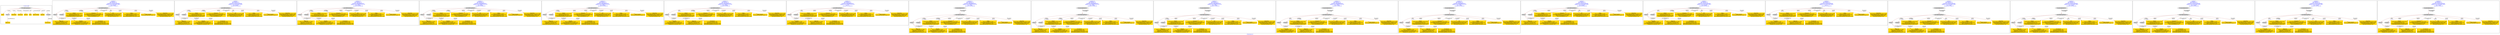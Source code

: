 digraph n0 {
fontcolor="blue"
remincross="true"
label="s29-gilcrease.csv"
subgraph cluster_0 {
label="1-correct model"
n2[style="filled",color="white",fillcolor="lightgray",label="CulturalHeritageObject1"];
n3[shape="plaintext",style="filled",fillcolor="gold",label="Dated"];
n4[style="filled",color="white",fillcolor="lightgray",label="Person1"];
n5[shape="plaintext",style="filled",fillcolor="gold",label="Description"];
n6[shape="plaintext",style="filled",fillcolor="gold",label="Dimensions"];
n7[shape="plaintext",style="filled",fillcolor="gold",label="Medium"];
n8[shape="plaintext",style="filled",fillcolor="gold",label="Title"];
n9[shape="plaintext",style="filled",fillcolor="gold",label="Object Number"];
n10[shape="plaintext",style="filled",fillcolor="gold",label="ObjectID"];
n11[style="filled",color="white",fillcolor="lightgray",label="Concept1"];
n12[shape="plaintext",style="filled",fillcolor="gold",label="Alpha Sort"];
n13[shape="plaintext",style="filled",fillcolor="gold",label="Classification"];
}
subgraph cluster_1 {
label="candidate 0\nlink coherence:1.0\nnode coherence:1.0\nconfidence:0.4737913519993898\nmapping score:0.6023748951109077\ncost:10.99993\n-precision:0.73-recall:0.73"
n15[style="filled",color="white",fillcolor="lightgray",label="CulturalHeritageObject1"];
n16[style="filled",color="white",fillcolor="lightgray",label="Person1"];
n17[style="filled",color="white",fillcolor="lightgray",label="Concept1"];
n18[shape="plaintext",style="filled",fillcolor="gold",label="Alpha Sort\n[Person,nameOfThePerson,0.495]\n[Document,classLink,0.244]\n[WebResource,classLink,0.132]\n[CulturalHeritageObject,provenance,0.129]"];
n19[shape="plaintext",style="filled",fillcolor="gold",label="Medium\n[CulturalHeritageObject,medium,0.83]\n[Concept,prefLabel,0.127]\n[CulturalHeritageObject,description,0.039]\n[CulturalHeritageObject,extent,0.003]"];
n20[shape="plaintext",style="filled",fillcolor="gold",label="Dimensions\n[CulturalHeritageObject,extent,0.905]\n[CulturalHeritageObject,accessionNumber,0.038]\n[Person,nameOfThePerson,0.036]\n[Person,dateOfDeath,0.021]"];
n21[shape="plaintext",style="filled",fillcolor="gold",label="Title\n[CulturalHeritageObject,description,0.406]\n[CulturalHeritageObject,title,0.266]\n[CulturalHeritageObject,provenance,0.171]\n[Document,classLink,0.157]"];
n22[shape="plaintext",style="filled",fillcolor="gold",label="Dated\n[Person,dateOfBirth,0.343]\n[CulturalHeritageObject,created,0.319]\n[Person,dateOfDeath,0.243]\n[CulturalHeritageObject,description,0.095]"];
n23[shape="plaintext",style="filled",fillcolor="gold",label="Object Number\n[CulturalHeritageObject,extent,1.0]"];
n24[shape="plaintext",style="filled",fillcolor="gold",label="Description\n[CulturalHeritageObject,description,0.468]\n[CulturalHeritageObject,medium,0.224]\n[CulturalHeritageObject,title,0.169]\n[Document,classLink,0.138]"];
n25[shape="plaintext",style="filled",fillcolor="gold",label="Classification\n[Concept,prefLabel,0.466]\n[Document,classLink,0.242]\n[CulturalHeritageObject,description,0.152]\n[CulturalHeritageObject,provenance,0.139]"];
n26[shape="plaintext",style="filled",fillcolor="gold",label="ObjectID\n[Person,dateOfDeath,0.382]\n[CulturalHeritageObject,created,0.291]\n[CulturalHeritageObject,accessionNumber,0.173]\n[WebResource,classLink,0.154]"];
}
subgraph cluster_2 {
label="candidate 1\nlink coherence:1.0\nnode coherence:1.0\nconfidence:0.4737913519993898\nmapping score:0.6023748951109077\ncost:10.99994\n-precision:0.64-recall:0.64"
n28[style="filled",color="white",fillcolor="lightgray",label="CulturalHeritageObject1"];
n29[style="filled",color="white",fillcolor="lightgray",label="Person1"];
n30[style="filled",color="white",fillcolor="lightgray",label="Concept1"];
n31[shape="plaintext",style="filled",fillcolor="gold",label="Alpha Sort\n[Person,nameOfThePerson,0.495]\n[Document,classLink,0.244]\n[WebResource,classLink,0.132]\n[CulturalHeritageObject,provenance,0.129]"];
n32[shape="plaintext",style="filled",fillcolor="gold",label="Medium\n[CulturalHeritageObject,medium,0.83]\n[Concept,prefLabel,0.127]\n[CulturalHeritageObject,description,0.039]\n[CulturalHeritageObject,extent,0.003]"];
n33[shape="plaintext",style="filled",fillcolor="gold",label="Dimensions\n[CulturalHeritageObject,extent,0.905]\n[CulturalHeritageObject,accessionNumber,0.038]\n[Person,nameOfThePerson,0.036]\n[Person,dateOfDeath,0.021]"];
n34[shape="plaintext",style="filled",fillcolor="gold",label="Title\n[CulturalHeritageObject,description,0.406]\n[CulturalHeritageObject,title,0.266]\n[CulturalHeritageObject,provenance,0.171]\n[Document,classLink,0.157]"];
n35[shape="plaintext",style="filled",fillcolor="gold",label="Dated\n[Person,dateOfBirth,0.343]\n[CulturalHeritageObject,created,0.319]\n[Person,dateOfDeath,0.243]\n[CulturalHeritageObject,description,0.095]"];
n36[shape="plaintext",style="filled",fillcolor="gold",label="Object Number\n[CulturalHeritageObject,extent,1.0]"];
n37[shape="plaintext",style="filled",fillcolor="gold",label="Description\n[CulturalHeritageObject,description,0.468]\n[CulturalHeritageObject,medium,0.224]\n[CulturalHeritageObject,title,0.169]\n[Document,classLink,0.138]"];
n38[shape="plaintext",style="filled",fillcolor="gold",label="Classification\n[Concept,prefLabel,0.466]\n[Document,classLink,0.242]\n[CulturalHeritageObject,description,0.152]\n[CulturalHeritageObject,provenance,0.139]"];
n39[shape="plaintext",style="filled",fillcolor="gold",label="ObjectID\n[Person,dateOfDeath,0.382]\n[CulturalHeritageObject,created,0.291]\n[CulturalHeritageObject,accessionNumber,0.173]\n[WebResource,classLink,0.154]"];
}
subgraph cluster_3 {
label="candidate 10\nlink coherence:1.0\nnode coherence:1.0\nconfidence:0.463239969260026\nmapping score:0.5988577675311197\ncost:10.99993\n-precision:0.64-recall:0.64"
n41[style="filled",color="white",fillcolor="lightgray",label="CulturalHeritageObject1"];
n42[style="filled",color="white",fillcolor="lightgray",label="Person1"];
n43[style="filled",color="white",fillcolor="lightgray",label="Concept1"];
n44[shape="plaintext",style="filled",fillcolor="gold",label="Alpha Sort\n[Person,nameOfThePerson,0.495]\n[Document,classLink,0.244]\n[WebResource,classLink,0.132]\n[CulturalHeritageObject,provenance,0.129]"];
n45[shape="plaintext",style="filled",fillcolor="gold",label="Medium\n[CulturalHeritageObject,medium,0.83]\n[Concept,prefLabel,0.127]\n[CulturalHeritageObject,description,0.039]\n[CulturalHeritageObject,extent,0.003]"];
n46[shape="plaintext",style="filled",fillcolor="gold",label="Dimensions\n[CulturalHeritageObject,extent,0.905]\n[CulturalHeritageObject,accessionNumber,0.038]\n[Person,nameOfThePerson,0.036]\n[Person,dateOfDeath,0.021]"];
n47[shape="plaintext",style="filled",fillcolor="gold",label="Title\n[CulturalHeritageObject,description,0.406]\n[CulturalHeritageObject,title,0.266]\n[CulturalHeritageObject,provenance,0.171]\n[Document,classLink,0.157]"];
n48[shape="plaintext",style="filled",fillcolor="gold",label="Dated\n[Person,dateOfBirth,0.343]\n[CulturalHeritageObject,created,0.319]\n[Person,dateOfDeath,0.243]\n[CulturalHeritageObject,description,0.095]"];
n49[shape="plaintext",style="filled",fillcolor="gold",label="Object Number\n[CulturalHeritageObject,extent,1.0]"];
n50[shape="plaintext",style="filled",fillcolor="gold",label="Description\n[CulturalHeritageObject,description,0.468]\n[CulturalHeritageObject,medium,0.224]\n[CulturalHeritageObject,title,0.169]\n[Document,classLink,0.138]"];
n51[shape="plaintext",style="filled",fillcolor="gold",label="Classification\n[Concept,prefLabel,0.466]\n[Document,classLink,0.242]\n[CulturalHeritageObject,description,0.152]\n[CulturalHeritageObject,provenance,0.139]"];
n52[shape="plaintext",style="filled",fillcolor="gold",label="ObjectID\n[Person,dateOfDeath,0.382]\n[CulturalHeritageObject,created,0.291]\n[CulturalHeritageObject,accessionNumber,0.173]\n[WebResource,classLink,0.154]"];
}
subgraph cluster_4 {
label="candidate 11\nlink coherence:1.0\nnode coherence:1.0\nconfidence:0.463239969260026\nmapping score:0.5988577675311197\ncost:10.99994\n-precision:0.55-recall:0.55"
n54[style="filled",color="white",fillcolor="lightgray",label="CulturalHeritageObject1"];
n55[style="filled",color="white",fillcolor="lightgray",label="Person1"];
n56[style="filled",color="white",fillcolor="lightgray",label="Concept1"];
n57[shape="plaintext",style="filled",fillcolor="gold",label="Alpha Sort\n[Person,nameOfThePerson,0.495]\n[Document,classLink,0.244]\n[WebResource,classLink,0.132]\n[CulturalHeritageObject,provenance,0.129]"];
n58[shape="plaintext",style="filled",fillcolor="gold",label="Medium\n[CulturalHeritageObject,medium,0.83]\n[Concept,prefLabel,0.127]\n[CulturalHeritageObject,description,0.039]\n[CulturalHeritageObject,extent,0.003]"];
n59[shape="plaintext",style="filled",fillcolor="gold",label="Dimensions\n[CulturalHeritageObject,extent,0.905]\n[CulturalHeritageObject,accessionNumber,0.038]\n[Person,nameOfThePerson,0.036]\n[Person,dateOfDeath,0.021]"];
n60[shape="plaintext",style="filled",fillcolor="gold",label="Title\n[CulturalHeritageObject,description,0.406]\n[CulturalHeritageObject,title,0.266]\n[CulturalHeritageObject,provenance,0.171]\n[Document,classLink,0.157]"];
n61[shape="plaintext",style="filled",fillcolor="gold",label="Dated\n[Person,dateOfBirth,0.343]\n[CulturalHeritageObject,created,0.319]\n[Person,dateOfDeath,0.243]\n[CulturalHeritageObject,description,0.095]"];
n62[shape="plaintext",style="filled",fillcolor="gold",label="Object Number\n[CulturalHeritageObject,extent,1.0]"];
n63[shape="plaintext",style="filled",fillcolor="gold",label="Description\n[CulturalHeritageObject,description,0.468]\n[CulturalHeritageObject,medium,0.224]\n[CulturalHeritageObject,title,0.169]\n[Document,classLink,0.138]"];
n64[shape="plaintext",style="filled",fillcolor="gold",label="Classification\n[Concept,prefLabel,0.466]\n[Document,classLink,0.242]\n[CulturalHeritageObject,description,0.152]\n[CulturalHeritageObject,provenance,0.139]"];
n65[shape="plaintext",style="filled",fillcolor="gold",label="ObjectID\n[Person,dateOfDeath,0.382]\n[CulturalHeritageObject,created,0.291]\n[CulturalHeritageObject,accessionNumber,0.173]\n[WebResource,classLink,0.154]"];
}
subgraph cluster_5 {
label="candidate 12\nlink coherence:1.0\nnode coherence:1.0\nconfidence:0.463239969260026\nmapping score:0.5988577675311197\ncost:10.99995\n-precision:0.55-recall:0.55"
n67[style="filled",color="white",fillcolor="lightgray",label="CulturalHeritageObject1"];
n68[style="filled",color="white",fillcolor="lightgray",label="Person1"];
n69[style="filled",color="white",fillcolor="lightgray",label="Concept2"];
n70[shape="plaintext",style="filled",fillcolor="gold",label="Alpha Sort\n[Person,nameOfThePerson,0.495]\n[Document,classLink,0.244]\n[WebResource,classLink,0.132]\n[CulturalHeritageObject,provenance,0.129]"];
n71[shape="plaintext",style="filled",fillcolor="gold",label="Classification\n[Concept,prefLabel,0.466]\n[Document,classLink,0.242]\n[CulturalHeritageObject,description,0.152]\n[CulturalHeritageObject,provenance,0.139]"];
n72[shape="plaintext",style="filled",fillcolor="gold",label="Medium\n[CulturalHeritageObject,medium,0.83]\n[Concept,prefLabel,0.127]\n[CulturalHeritageObject,description,0.039]\n[CulturalHeritageObject,extent,0.003]"];
n73[shape="plaintext",style="filled",fillcolor="gold",label="Dimensions\n[CulturalHeritageObject,extent,0.905]\n[CulturalHeritageObject,accessionNumber,0.038]\n[Person,nameOfThePerson,0.036]\n[Person,dateOfDeath,0.021]"];
n74[shape="plaintext",style="filled",fillcolor="gold",label="Title\n[CulturalHeritageObject,description,0.406]\n[CulturalHeritageObject,title,0.266]\n[CulturalHeritageObject,provenance,0.171]\n[Document,classLink,0.157]"];
n75[shape="plaintext",style="filled",fillcolor="gold",label="Dated\n[Person,dateOfBirth,0.343]\n[CulturalHeritageObject,created,0.319]\n[Person,dateOfDeath,0.243]\n[CulturalHeritageObject,description,0.095]"];
n76[shape="plaintext",style="filled",fillcolor="gold",label="Object Number\n[CulturalHeritageObject,extent,1.0]"];
n77[shape="plaintext",style="filled",fillcolor="gold",label="Description\n[CulturalHeritageObject,description,0.468]\n[CulturalHeritageObject,medium,0.224]\n[CulturalHeritageObject,title,0.169]\n[Document,classLink,0.138]"];
n78[shape="plaintext",style="filled",fillcolor="gold",label="ObjectID\n[Person,dateOfDeath,0.382]\n[CulturalHeritageObject,created,0.291]\n[CulturalHeritageObject,accessionNumber,0.173]\n[WebResource,classLink,0.154]"];
}
subgraph cluster_6 {
label="candidate 13\nlink coherence:1.0\nnode coherence:1.0\nconfidence:0.463239969260026\nmapping score:0.5988577675311197\ncost:10.99998\n-precision:0.55-recall:0.55"
n80[style="filled",color="white",fillcolor="lightgray",label="CulturalHeritageObject1"];
n81[style="filled",color="white",fillcolor="lightgray",label="Person2"];
n82[style="filled",color="white",fillcolor="lightgray",label="Concept1"];
n83[shape="plaintext",style="filled",fillcolor="gold",label="Medium\n[CulturalHeritageObject,medium,0.83]\n[Concept,prefLabel,0.127]\n[CulturalHeritageObject,description,0.039]\n[CulturalHeritageObject,extent,0.003]"];
n84[shape="plaintext",style="filled",fillcolor="gold",label="Dimensions\n[CulturalHeritageObject,extent,0.905]\n[CulturalHeritageObject,accessionNumber,0.038]\n[Person,nameOfThePerson,0.036]\n[Person,dateOfDeath,0.021]"];
n85[shape="plaintext",style="filled",fillcolor="gold",label="ObjectID\n[Person,dateOfDeath,0.382]\n[CulturalHeritageObject,created,0.291]\n[CulturalHeritageObject,accessionNumber,0.173]\n[WebResource,classLink,0.154]"];
n86[shape="plaintext",style="filled",fillcolor="gold",label="Title\n[CulturalHeritageObject,description,0.406]\n[CulturalHeritageObject,title,0.266]\n[CulturalHeritageObject,provenance,0.171]\n[Document,classLink,0.157]"];
n87[shape="plaintext",style="filled",fillcolor="gold",label="Alpha Sort\n[Person,nameOfThePerson,0.495]\n[Document,classLink,0.244]\n[WebResource,classLink,0.132]\n[CulturalHeritageObject,provenance,0.129]"];
n88[shape="plaintext",style="filled",fillcolor="gold",label="Dated\n[Person,dateOfBirth,0.343]\n[CulturalHeritageObject,created,0.319]\n[Person,dateOfDeath,0.243]\n[CulturalHeritageObject,description,0.095]"];
n89[shape="plaintext",style="filled",fillcolor="gold",label="Object Number\n[CulturalHeritageObject,extent,1.0]"];
n90[shape="plaintext",style="filled",fillcolor="gold",label="Description\n[CulturalHeritageObject,description,0.468]\n[CulturalHeritageObject,medium,0.224]\n[CulturalHeritageObject,title,0.169]\n[Document,classLink,0.138]"];
n91[shape="plaintext",style="filled",fillcolor="gold",label="Classification\n[Concept,prefLabel,0.466]\n[Document,classLink,0.242]\n[CulturalHeritageObject,description,0.152]\n[CulturalHeritageObject,provenance,0.139]"];
}
subgraph cluster_7 {
label="candidate 14\nlink coherence:1.0\nnode coherence:1.0\nconfidence:0.463239969260026\nmapping score:0.5988577675311197\ncost:11.0\n-precision:0.45-recall:0.45"
n93[style="filled",color="white",fillcolor="lightgray",label="CulturalHeritageObject1"];
n94[style="filled",color="white",fillcolor="lightgray",label="Person2"];
n95[style="filled",color="white",fillcolor="lightgray",label="Concept2"];
n96[shape="plaintext",style="filled",fillcolor="gold",label="Classification\n[Concept,prefLabel,0.466]\n[Document,classLink,0.242]\n[CulturalHeritageObject,description,0.152]\n[CulturalHeritageObject,provenance,0.139]"];
n97[shape="plaintext",style="filled",fillcolor="gold",label="Medium\n[CulturalHeritageObject,medium,0.83]\n[Concept,prefLabel,0.127]\n[CulturalHeritageObject,description,0.039]\n[CulturalHeritageObject,extent,0.003]"];
n98[shape="plaintext",style="filled",fillcolor="gold",label="Dimensions\n[CulturalHeritageObject,extent,0.905]\n[CulturalHeritageObject,accessionNumber,0.038]\n[Person,nameOfThePerson,0.036]\n[Person,dateOfDeath,0.021]"];
n99[shape="plaintext",style="filled",fillcolor="gold",label="ObjectID\n[Person,dateOfDeath,0.382]\n[CulturalHeritageObject,created,0.291]\n[CulturalHeritageObject,accessionNumber,0.173]\n[WebResource,classLink,0.154]"];
n100[shape="plaintext",style="filled",fillcolor="gold",label="Title\n[CulturalHeritageObject,description,0.406]\n[CulturalHeritageObject,title,0.266]\n[CulturalHeritageObject,provenance,0.171]\n[Document,classLink,0.157]"];
n101[shape="plaintext",style="filled",fillcolor="gold",label="Alpha Sort\n[Person,nameOfThePerson,0.495]\n[Document,classLink,0.244]\n[WebResource,classLink,0.132]\n[CulturalHeritageObject,provenance,0.129]"];
n102[shape="plaintext",style="filled",fillcolor="gold",label="Dated\n[Person,dateOfBirth,0.343]\n[CulturalHeritageObject,created,0.319]\n[Person,dateOfDeath,0.243]\n[CulturalHeritageObject,description,0.095]"];
n103[shape="plaintext",style="filled",fillcolor="gold",label="Object Number\n[CulturalHeritageObject,extent,1.0]"];
n104[shape="plaintext",style="filled",fillcolor="gold",label="Description\n[CulturalHeritageObject,description,0.468]\n[CulturalHeritageObject,medium,0.224]\n[CulturalHeritageObject,title,0.169]\n[Document,classLink,0.138]"];
}
subgraph cluster_8 {
label="candidate 15\nlink coherence:1.0\nnode coherence:1.0\nconfidence:0.463239969260026\nmapping score:0.5988577675311197\ncost:11.9999\n-precision:0.58-recall:0.64"
n106[style="filled",color="white",fillcolor="lightgray",label="CulturalHeritageObject1"];
n107[style="filled",color="white",fillcolor="lightgray",label="Person1"];
n108[style="filled",color="white",fillcolor="lightgray",label="Concept1"];
n109[style="filled",color="white",fillcolor="lightgray",label="EuropeanaAggregation1"];
n110[shape="plaintext",style="filled",fillcolor="gold",label="Alpha Sort\n[Person,nameOfThePerson,0.495]\n[Document,classLink,0.244]\n[WebResource,classLink,0.132]\n[CulturalHeritageObject,provenance,0.129]"];
n111[shape="plaintext",style="filled",fillcolor="gold",label="Medium\n[CulturalHeritageObject,medium,0.83]\n[Concept,prefLabel,0.127]\n[CulturalHeritageObject,description,0.039]\n[CulturalHeritageObject,extent,0.003]"];
n112[shape="plaintext",style="filled",fillcolor="gold",label="Dimensions\n[CulturalHeritageObject,extent,0.905]\n[CulturalHeritageObject,accessionNumber,0.038]\n[Person,nameOfThePerson,0.036]\n[Person,dateOfDeath,0.021]"];
n113[shape="plaintext",style="filled",fillcolor="gold",label="Title\n[CulturalHeritageObject,description,0.406]\n[CulturalHeritageObject,title,0.266]\n[CulturalHeritageObject,provenance,0.171]\n[Document,classLink,0.157]"];
n114[shape="plaintext",style="filled",fillcolor="gold",label="Dated\n[Person,dateOfBirth,0.343]\n[CulturalHeritageObject,created,0.319]\n[Person,dateOfDeath,0.243]\n[CulturalHeritageObject,description,0.095]"];
n115[shape="plaintext",style="filled",fillcolor="gold",label="Object Number\n[CulturalHeritageObject,extent,1.0]"];
n116[shape="plaintext",style="filled",fillcolor="gold",label="Description\n[CulturalHeritageObject,description,0.468]\n[CulturalHeritageObject,medium,0.224]\n[CulturalHeritageObject,title,0.169]\n[Document,classLink,0.138]"];
n117[shape="plaintext",style="filled",fillcolor="gold",label="Classification\n[Concept,prefLabel,0.466]\n[Document,classLink,0.242]\n[CulturalHeritageObject,description,0.152]\n[CulturalHeritageObject,provenance,0.139]"];
n118[shape="plaintext",style="filled",fillcolor="gold",label="ObjectID\n[Person,dateOfDeath,0.382]\n[CulturalHeritageObject,created,0.291]\n[CulturalHeritageObject,accessionNumber,0.173]\n[WebResource,classLink,0.154]"];
}
subgraph cluster_9 {
label="candidate 16\nlink coherence:1.0\nnode coherence:1.0\nconfidence:0.463239969260026\nmapping score:0.5988577675311197\ncost:11.99991\n-precision:0.5-recall:0.55"
n120[style="filled",color="white",fillcolor="lightgray",label="CulturalHeritageObject1"];
n121[style="filled",color="white",fillcolor="lightgray",label="Person1"];
n122[style="filled",color="white",fillcolor="lightgray",label="Concept1"];
n123[style="filled",color="white",fillcolor="lightgray",label="EuropeanaAggregation1"];
n124[shape="plaintext",style="filled",fillcolor="gold",label="Alpha Sort\n[Person,nameOfThePerson,0.495]\n[Document,classLink,0.244]\n[WebResource,classLink,0.132]\n[CulturalHeritageObject,provenance,0.129]"];
n125[shape="plaintext",style="filled",fillcolor="gold",label="Medium\n[CulturalHeritageObject,medium,0.83]\n[Concept,prefLabel,0.127]\n[CulturalHeritageObject,description,0.039]\n[CulturalHeritageObject,extent,0.003]"];
n126[shape="plaintext",style="filled",fillcolor="gold",label="Dimensions\n[CulturalHeritageObject,extent,0.905]\n[CulturalHeritageObject,accessionNumber,0.038]\n[Person,nameOfThePerson,0.036]\n[Person,dateOfDeath,0.021]"];
n127[shape="plaintext",style="filled",fillcolor="gold",label="Title\n[CulturalHeritageObject,description,0.406]\n[CulturalHeritageObject,title,0.266]\n[CulturalHeritageObject,provenance,0.171]\n[Document,classLink,0.157]"];
n128[shape="plaintext",style="filled",fillcolor="gold",label="Dated\n[Person,dateOfBirth,0.343]\n[CulturalHeritageObject,created,0.319]\n[Person,dateOfDeath,0.243]\n[CulturalHeritageObject,description,0.095]"];
n129[shape="plaintext",style="filled",fillcolor="gold",label="Object Number\n[CulturalHeritageObject,extent,1.0]"];
n130[shape="plaintext",style="filled",fillcolor="gold",label="Description\n[CulturalHeritageObject,description,0.468]\n[CulturalHeritageObject,medium,0.224]\n[CulturalHeritageObject,title,0.169]\n[Document,classLink,0.138]"];
n131[shape="plaintext",style="filled",fillcolor="gold",label="Classification\n[Concept,prefLabel,0.466]\n[Document,classLink,0.242]\n[CulturalHeritageObject,description,0.152]\n[CulturalHeritageObject,provenance,0.139]"];
n132[shape="plaintext",style="filled",fillcolor="gold",label="ObjectID\n[Person,dateOfDeath,0.382]\n[CulturalHeritageObject,created,0.291]\n[CulturalHeritageObject,accessionNumber,0.173]\n[WebResource,classLink,0.154]"];
}
subgraph cluster_10 {
label="candidate 17\nlink coherence:1.0\nnode coherence:1.0\nconfidence:0.463239969260026\nmapping score:0.5988577675311197\ncost:11.99992\n-precision:0.5-recall:0.55"
n134[style="filled",color="white",fillcolor="lightgray",label="CulturalHeritageObject1"];
n135[style="filled",color="white",fillcolor="lightgray",label="Person1"];
n136[style="filled",color="white",fillcolor="lightgray",label="Concept2"];
n137[style="filled",color="white",fillcolor="lightgray",label="EuropeanaAggregation1"];
n138[shape="plaintext",style="filled",fillcolor="gold",label="Alpha Sort\n[Person,nameOfThePerson,0.495]\n[Document,classLink,0.244]\n[WebResource,classLink,0.132]\n[CulturalHeritageObject,provenance,0.129]"];
n139[shape="plaintext",style="filled",fillcolor="gold",label="Classification\n[Concept,prefLabel,0.466]\n[Document,classLink,0.242]\n[CulturalHeritageObject,description,0.152]\n[CulturalHeritageObject,provenance,0.139]"];
n140[shape="plaintext",style="filled",fillcolor="gold",label="Medium\n[CulturalHeritageObject,medium,0.83]\n[Concept,prefLabel,0.127]\n[CulturalHeritageObject,description,0.039]\n[CulturalHeritageObject,extent,0.003]"];
n141[shape="plaintext",style="filled",fillcolor="gold",label="Dimensions\n[CulturalHeritageObject,extent,0.905]\n[CulturalHeritageObject,accessionNumber,0.038]\n[Person,nameOfThePerson,0.036]\n[Person,dateOfDeath,0.021]"];
n142[shape="plaintext",style="filled",fillcolor="gold",label="Title\n[CulturalHeritageObject,description,0.406]\n[CulturalHeritageObject,title,0.266]\n[CulturalHeritageObject,provenance,0.171]\n[Document,classLink,0.157]"];
n143[shape="plaintext",style="filled",fillcolor="gold",label="Dated\n[Person,dateOfBirth,0.343]\n[CulturalHeritageObject,created,0.319]\n[Person,dateOfDeath,0.243]\n[CulturalHeritageObject,description,0.095]"];
n144[shape="plaintext",style="filled",fillcolor="gold",label="Object Number\n[CulturalHeritageObject,extent,1.0]"];
n145[shape="plaintext",style="filled",fillcolor="gold",label="Description\n[CulturalHeritageObject,description,0.468]\n[CulturalHeritageObject,medium,0.224]\n[CulturalHeritageObject,title,0.169]\n[Document,classLink,0.138]"];
n146[shape="plaintext",style="filled",fillcolor="gold",label="ObjectID\n[Person,dateOfDeath,0.382]\n[CulturalHeritageObject,created,0.291]\n[CulturalHeritageObject,accessionNumber,0.173]\n[WebResource,classLink,0.154]"];
}
subgraph cluster_11 {
label="candidate 18\nlink coherence:1.0\nnode coherence:1.0\nconfidence:0.463239969260026\nmapping score:0.5988577675311197\ncost:11.99995\n-precision:0.5-recall:0.55"
n148[style="filled",color="white",fillcolor="lightgray",label="CulturalHeritageObject1"];
n149[style="filled",color="white",fillcolor="lightgray",label="Person2"];
n150[style="filled",color="white",fillcolor="lightgray",label="Concept1"];
n151[style="filled",color="white",fillcolor="lightgray",label="EuropeanaAggregation1"];
n152[shape="plaintext",style="filled",fillcolor="gold",label="Medium\n[CulturalHeritageObject,medium,0.83]\n[Concept,prefLabel,0.127]\n[CulturalHeritageObject,description,0.039]\n[CulturalHeritageObject,extent,0.003]"];
n153[shape="plaintext",style="filled",fillcolor="gold",label="Dimensions\n[CulturalHeritageObject,extent,0.905]\n[CulturalHeritageObject,accessionNumber,0.038]\n[Person,nameOfThePerson,0.036]\n[Person,dateOfDeath,0.021]"];
n154[shape="plaintext",style="filled",fillcolor="gold",label="ObjectID\n[Person,dateOfDeath,0.382]\n[CulturalHeritageObject,created,0.291]\n[CulturalHeritageObject,accessionNumber,0.173]\n[WebResource,classLink,0.154]"];
n155[shape="plaintext",style="filled",fillcolor="gold",label="Title\n[CulturalHeritageObject,description,0.406]\n[CulturalHeritageObject,title,0.266]\n[CulturalHeritageObject,provenance,0.171]\n[Document,classLink,0.157]"];
n156[shape="plaintext",style="filled",fillcolor="gold",label="Alpha Sort\n[Person,nameOfThePerson,0.495]\n[Document,classLink,0.244]\n[WebResource,classLink,0.132]\n[CulturalHeritageObject,provenance,0.129]"];
n157[shape="plaintext",style="filled",fillcolor="gold",label="Dated\n[Person,dateOfBirth,0.343]\n[CulturalHeritageObject,created,0.319]\n[Person,dateOfDeath,0.243]\n[CulturalHeritageObject,description,0.095]"];
n158[shape="plaintext",style="filled",fillcolor="gold",label="Object Number\n[CulturalHeritageObject,extent,1.0]"];
n159[shape="plaintext",style="filled",fillcolor="gold",label="Description\n[CulturalHeritageObject,description,0.468]\n[CulturalHeritageObject,medium,0.224]\n[CulturalHeritageObject,title,0.169]\n[Document,classLink,0.138]"];
n160[shape="plaintext",style="filled",fillcolor="gold",label="Classification\n[Concept,prefLabel,0.466]\n[Document,classLink,0.242]\n[CulturalHeritageObject,description,0.152]\n[CulturalHeritageObject,provenance,0.139]"];
}
subgraph cluster_12 {
label="candidate 19\nlink coherence:1.0\nnode coherence:1.0\nconfidence:0.463239969260026\nmapping score:0.5988577675311197\ncost:11.99997\n-precision:0.42-recall:0.45"
n162[style="filled",color="white",fillcolor="lightgray",label="CulturalHeritageObject1"];
n163[style="filled",color="white",fillcolor="lightgray",label="Person2"];
n164[style="filled",color="white",fillcolor="lightgray",label="Concept2"];
n165[style="filled",color="white",fillcolor="lightgray",label="EuropeanaAggregation1"];
n166[shape="plaintext",style="filled",fillcolor="gold",label="Classification\n[Concept,prefLabel,0.466]\n[Document,classLink,0.242]\n[CulturalHeritageObject,description,0.152]\n[CulturalHeritageObject,provenance,0.139]"];
n167[shape="plaintext",style="filled",fillcolor="gold",label="Medium\n[CulturalHeritageObject,medium,0.83]\n[Concept,prefLabel,0.127]\n[CulturalHeritageObject,description,0.039]\n[CulturalHeritageObject,extent,0.003]"];
n168[shape="plaintext",style="filled",fillcolor="gold",label="Dimensions\n[CulturalHeritageObject,extent,0.905]\n[CulturalHeritageObject,accessionNumber,0.038]\n[Person,nameOfThePerson,0.036]\n[Person,dateOfDeath,0.021]"];
n169[shape="plaintext",style="filled",fillcolor="gold",label="ObjectID\n[Person,dateOfDeath,0.382]\n[CulturalHeritageObject,created,0.291]\n[CulturalHeritageObject,accessionNumber,0.173]\n[WebResource,classLink,0.154]"];
n170[shape="plaintext",style="filled",fillcolor="gold",label="Title\n[CulturalHeritageObject,description,0.406]\n[CulturalHeritageObject,title,0.266]\n[CulturalHeritageObject,provenance,0.171]\n[Document,classLink,0.157]"];
n171[shape="plaintext",style="filled",fillcolor="gold",label="Alpha Sort\n[Person,nameOfThePerson,0.495]\n[Document,classLink,0.244]\n[WebResource,classLink,0.132]\n[CulturalHeritageObject,provenance,0.129]"];
n172[shape="plaintext",style="filled",fillcolor="gold",label="Dated\n[Person,dateOfBirth,0.343]\n[CulturalHeritageObject,created,0.319]\n[Person,dateOfDeath,0.243]\n[CulturalHeritageObject,description,0.095]"];
n173[shape="plaintext",style="filled",fillcolor="gold",label="Object Number\n[CulturalHeritageObject,extent,1.0]"];
n174[shape="plaintext",style="filled",fillcolor="gold",label="Description\n[CulturalHeritageObject,description,0.468]\n[CulturalHeritageObject,medium,0.224]\n[CulturalHeritageObject,title,0.169]\n[Document,classLink,0.138]"];
}
subgraph cluster_13 {
label="candidate 2\nlink coherence:1.0\nnode coherence:1.0\nconfidence:0.4737913519993898\nmapping score:0.6023748951109077\ncost:10.99995\n-precision:0.64-recall:0.64"
n176[style="filled",color="white",fillcolor="lightgray",label="CulturalHeritageObject1"];
n177[style="filled",color="white",fillcolor="lightgray",label="Person1"];
n178[style="filled",color="white",fillcolor="lightgray",label="Concept2"];
n179[shape="plaintext",style="filled",fillcolor="gold",label="Alpha Sort\n[Person,nameOfThePerson,0.495]\n[Document,classLink,0.244]\n[WebResource,classLink,0.132]\n[CulturalHeritageObject,provenance,0.129]"];
n180[shape="plaintext",style="filled",fillcolor="gold",label="Classification\n[Concept,prefLabel,0.466]\n[Document,classLink,0.242]\n[CulturalHeritageObject,description,0.152]\n[CulturalHeritageObject,provenance,0.139]"];
n181[shape="plaintext",style="filled",fillcolor="gold",label="Medium\n[CulturalHeritageObject,medium,0.83]\n[Concept,prefLabel,0.127]\n[CulturalHeritageObject,description,0.039]\n[CulturalHeritageObject,extent,0.003]"];
n182[shape="plaintext",style="filled",fillcolor="gold",label="Dimensions\n[CulturalHeritageObject,extent,0.905]\n[CulturalHeritageObject,accessionNumber,0.038]\n[Person,nameOfThePerson,0.036]\n[Person,dateOfDeath,0.021]"];
n183[shape="plaintext",style="filled",fillcolor="gold",label="Title\n[CulturalHeritageObject,description,0.406]\n[CulturalHeritageObject,title,0.266]\n[CulturalHeritageObject,provenance,0.171]\n[Document,classLink,0.157]"];
n184[shape="plaintext",style="filled",fillcolor="gold",label="Dated\n[Person,dateOfBirth,0.343]\n[CulturalHeritageObject,created,0.319]\n[Person,dateOfDeath,0.243]\n[CulturalHeritageObject,description,0.095]"];
n185[shape="plaintext",style="filled",fillcolor="gold",label="Object Number\n[CulturalHeritageObject,extent,1.0]"];
n186[shape="plaintext",style="filled",fillcolor="gold",label="Description\n[CulturalHeritageObject,description,0.468]\n[CulturalHeritageObject,medium,0.224]\n[CulturalHeritageObject,title,0.169]\n[Document,classLink,0.138]"];
n187[shape="plaintext",style="filled",fillcolor="gold",label="ObjectID\n[Person,dateOfDeath,0.382]\n[CulturalHeritageObject,created,0.291]\n[CulturalHeritageObject,accessionNumber,0.173]\n[WebResource,classLink,0.154]"];
}
subgraph cluster_14 {
label="candidate 3\nlink coherence:1.0\nnode coherence:1.0\nconfidence:0.4737913519993898\nmapping score:0.6023748951109077\ncost:10.99998\n-precision:0.64-recall:0.64"
n189[style="filled",color="white",fillcolor="lightgray",label="CulturalHeritageObject1"];
n190[style="filled",color="white",fillcolor="lightgray",label="Person2"];
n191[style="filled",color="white",fillcolor="lightgray",label="Concept1"];
n192[shape="plaintext",style="filled",fillcolor="gold",label="Medium\n[CulturalHeritageObject,medium,0.83]\n[Concept,prefLabel,0.127]\n[CulturalHeritageObject,description,0.039]\n[CulturalHeritageObject,extent,0.003]"];
n193[shape="plaintext",style="filled",fillcolor="gold",label="Dimensions\n[CulturalHeritageObject,extent,0.905]\n[CulturalHeritageObject,accessionNumber,0.038]\n[Person,nameOfThePerson,0.036]\n[Person,dateOfDeath,0.021]"];
n194[shape="plaintext",style="filled",fillcolor="gold",label="ObjectID\n[Person,dateOfDeath,0.382]\n[CulturalHeritageObject,created,0.291]\n[CulturalHeritageObject,accessionNumber,0.173]\n[WebResource,classLink,0.154]"];
n195[shape="plaintext",style="filled",fillcolor="gold",label="Title\n[CulturalHeritageObject,description,0.406]\n[CulturalHeritageObject,title,0.266]\n[CulturalHeritageObject,provenance,0.171]\n[Document,classLink,0.157]"];
n196[shape="plaintext",style="filled",fillcolor="gold",label="Alpha Sort\n[Person,nameOfThePerson,0.495]\n[Document,classLink,0.244]\n[WebResource,classLink,0.132]\n[CulturalHeritageObject,provenance,0.129]"];
n197[shape="plaintext",style="filled",fillcolor="gold",label="Dated\n[Person,dateOfBirth,0.343]\n[CulturalHeritageObject,created,0.319]\n[Person,dateOfDeath,0.243]\n[CulturalHeritageObject,description,0.095]"];
n198[shape="plaintext",style="filled",fillcolor="gold",label="Object Number\n[CulturalHeritageObject,extent,1.0]"];
n199[shape="plaintext",style="filled",fillcolor="gold",label="Description\n[CulturalHeritageObject,description,0.468]\n[CulturalHeritageObject,medium,0.224]\n[CulturalHeritageObject,title,0.169]\n[Document,classLink,0.138]"];
n200[shape="plaintext",style="filled",fillcolor="gold",label="Classification\n[Concept,prefLabel,0.466]\n[Document,classLink,0.242]\n[CulturalHeritageObject,description,0.152]\n[CulturalHeritageObject,provenance,0.139]"];
}
subgraph cluster_15 {
label="candidate 4\nlink coherence:1.0\nnode coherence:1.0\nconfidence:0.4737913519993898\nmapping score:0.6023748951109077\ncost:11.0\n-precision:0.55-recall:0.55"
n202[style="filled",color="white",fillcolor="lightgray",label="CulturalHeritageObject1"];
n203[style="filled",color="white",fillcolor="lightgray",label="Person2"];
n204[style="filled",color="white",fillcolor="lightgray",label="Concept2"];
n205[shape="plaintext",style="filled",fillcolor="gold",label="Classification\n[Concept,prefLabel,0.466]\n[Document,classLink,0.242]\n[CulturalHeritageObject,description,0.152]\n[CulturalHeritageObject,provenance,0.139]"];
n206[shape="plaintext",style="filled",fillcolor="gold",label="Medium\n[CulturalHeritageObject,medium,0.83]\n[Concept,prefLabel,0.127]\n[CulturalHeritageObject,description,0.039]\n[CulturalHeritageObject,extent,0.003]"];
n207[shape="plaintext",style="filled",fillcolor="gold",label="Dimensions\n[CulturalHeritageObject,extent,0.905]\n[CulturalHeritageObject,accessionNumber,0.038]\n[Person,nameOfThePerson,0.036]\n[Person,dateOfDeath,0.021]"];
n208[shape="plaintext",style="filled",fillcolor="gold",label="ObjectID\n[Person,dateOfDeath,0.382]\n[CulturalHeritageObject,created,0.291]\n[CulturalHeritageObject,accessionNumber,0.173]\n[WebResource,classLink,0.154]"];
n209[shape="plaintext",style="filled",fillcolor="gold",label="Title\n[CulturalHeritageObject,description,0.406]\n[CulturalHeritageObject,title,0.266]\n[CulturalHeritageObject,provenance,0.171]\n[Document,classLink,0.157]"];
n210[shape="plaintext",style="filled",fillcolor="gold",label="Alpha Sort\n[Person,nameOfThePerson,0.495]\n[Document,classLink,0.244]\n[WebResource,classLink,0.132]\n[CulturalHeritageObject,provenance,0.129]"];
n211[shape="plaintext",style="filled",fillcolor="gold",label="Dated\n[Person,dateOfBirth,0.343]\n[CulturalHeritageObject,created,0.319]\n[Person,dateOfDeath,0.243]\n[CulturalHeritageObject,description,0.095]"];
n212[shape="plaintext",style="filled",fillcolor="gold",label="Object Number\n[CulturalHeritageObject,extent,1.0]"];
n213[shape="plaintext",style="filled",fillcolor="gold",label="Description\n[CulturalHeritageObject,description,0.468]\n[CulturalHeritageObject,medium,0.224]\n[CulturalHeritageObject,title,0.169]\n[Document,classLink,0.138]"];
}
subgraph cluster_16 {
label="candidate 5\nlink coherence:1.0\nnode coherence:1.0\nconfidence:0.4737913519993898\nmapping score:0.6023748951109077\ncost:11.9999\n-precision:0.67-recall:0.73"
n215[style="filled",color="white",fillcolor="lightgray",label="CulturalHeritageObject1"];
n216[style="filled",color="white",fillcolor="lightgray",label="Person1"];
n217[style="filled",color="white",fillcolor="lightgray",label="Concept1"];
n218[style="filled",color="white",fillcolor="lightgray",label="EuropeanaAggregation1"];
n219[shape="plaintext",style="filled",fillcolor="gold",label="Alpha Sort\n[Person,nameOfThePerson,0.495]\n[Document,classLink,0.244]\n[WebResource,classLink,0.132]\n[CulturalHeritageObject,provenance,0.129]"];
n220[shape="plaintext",style="filled",fillcolor="gold",label="Medium\n[CulturalHeritageObject,medium,0.83]\n[Concept,prefLabel,0.127]\n[CulturalHeritageObject,description,0.039]\n[CulturalHeritageObject,extent,0.003]"];
n221[shape="plaintext",style="filled",fillcolor="gold",label="Dimensions\n[CulturalHeritageObject,extent,0.905]\n[CulturalHeritageObject,accessionNumber,0.038]\n[Person,nameOfThePerson,0.036]\n[Person,dateOfDeath,0.021]"];
n222[shape="plaintext",style="filled",fillcolor="gold",label="Title\n[CulturalHeritageObject,description,0.406]\n[CulturalHeritageObject,title,0.266]\n[CulturalHeritageObject,provenance,0.171]\n[Document,classLink,0.157]"];
n223[shape="plaintext",style="filled",fillcolor="gold",label="Dated\n[Person,dateOfBirth,0.343]\n[CulturalHeritageObject,created,0.319]\n[Person,dateOfDeath,0.243]\n[CulturalHeritageObject,description,0.095]"];
n224[shape="plaintext",style="filled",fillcolor="gold",label="Object Number\n[CulturalHeritageObject,extent,1.0]"];
n225[shape="plaintext",style="filled",fillcolor="gold",label="Description\n[CulturalHeritageObject,description,0.468]\n[CulturalHeritageObject,medium,0.224]\n[CulturalHeritageObject,title,0.169]\n[Document,classLink,0.138]"];
n226[shape="plaintext",style="filled",fillcolor="gold",label="Classification\n[Concept,prefLabel,0.466]\n[Document,classLink,0.242]\n[CulturalHeritageObject,description,0.152]\n[CulturalHeritageObject,provenance,0.139]"];
n227[shape="plaintext",style="filled",fillcolor="gold",label="ObjectID\n[Person,dateOfDeath,0.382]\n[CulturalHeritageObject,created,0.291]\n[CulturalHeritageObject,accessionNumber,0.173]\n[WebResource,classLink,0.154]"];
}
subgraph cluster_17 {
label="candidate 6\nlink coherence:1.0\nnode coherence:1.0\nconfidence:0.4737913519993898\nmapping score:0.6023748951109077\ncost:11.99991\n-precision:0.58-recall:0.64"
n229[style="filled",color="white",fillcolor="lightgray",label="CulturalHeritageObject1"];
n230[style="filled",color="white",fillcolor="lightgray",label="Person1"];
n231[style="filled",color="white",fillcolor="lightgray",label="Concept1"];
n232[style="filled",color="white",fillcolor="lightgray",label="EuropeanaAggregation1"];
n233[shape="plaintext",style="filled",fillcolor="gold",label="Alpha Sort\n[Person,nameOfThePerson,0.495]\n[Document,classLink,0.244]\n[WebResource,classLink,0.132]\n[CulturalHeritageObject,provenance,0.129]"];
n234[shape="plaintext",style="filled",fillcolor="gold",label="Medium\n[CulturalHeritageObject,medium,0.83]\n[Concept,prefLabel,0.127]\n[CulturalHeritageObject,description,0.039]\n[CulturalHeritageObject,extent,0.003]"];
n235[shape="plaintext",style="filled",fillcolor="gold",label="Dimensions\n[CulturalHeritageObject,extent,0.905]\n[CulturalHeritageObject,accessionNumber,0.038]\n[Person,nameOfThePerson,0.036]\n[Person,dateOfDeath,0.021]"];
n236[shape="plaintext",style="filled",fillcolor="gold",label="Title\n[CulturalHeritageObject,description,0.406]\n[CulturalHeritageObject,title,0.266]\n[CulturalHeritageObject,provenance,0.171]\n[Document,classLink,0.157]"];
n237[shape="plaintext",style="filled",fillcolor="gold",label="Dated\n[Person,dateOfBirth,0.343]\n[CulturalHeritageObject,created,0.319]\n[Person,dateOfDeath,0.243]\n[CulturalHeritageObject,description,0.095]"];
n238[shape="plaintext",style="filled",fillcolor="gold",label="Object Number\n[CulturalHeritageObject,extent,1.0]"];
n239[shape="plaintext",style="filled",fillcolor="gold",label="Description\n[CulturalHeritageObject,description,0.468]\n[CulturalHeritageObject,medium,0.224]\n[CulturalHeritageObject,title,0.169]\n[Document,classLink,0.138]"];
n240[shape="plaintext",style="filled",fillcolor="gold",label="Classification\n[Concept,prefLabel,0.466]\n[Document,classLink,0.242]\n[CulturalHeritageObject,description,0.152]\n[CulturalHeritageObject,provenance,0.139]"];
n241[shape="plaintext",style="filled",fillcolor="gold",label="ObjectID\n[Person,dateOfDeath,0.382]\n[CulturalHeritageObject,created,0.291]\n[CulturalHeritageObject,accessionNumber,0.173]\n[WebResource,classLink,0.154]"];
}
subgraph cluster_18 {
label="candidate 7\nlink coherence:1.0\nnode coherence:1.0\nconfidence:0.4737913519993898\nmapping score:0.6023748951109077\ncost:11.99992\n-precision:0.58-recall:0.64"
n243[style="filled",color="white",fillcolor="lightgray",label="CulturalHeritageObject1"];
n244[style="filled",color="white",fillcolor="lightgray",label="Person1"];
n245[style="filled",color="white",fillcolor="lightgray",label="Concept2"];
n246[style="filled",color="white",fillcolor="lightgray",label="EuropeanaAggregation1"];
n247[shape="plaintext",style="filled",fillcolor="gold",label="Alpha Sort\n[Person,nameOfThePerson,0.495]\n[Document,classLink,0.244]\n[WebResource,classLink,0.132]\n[CulturalHeritageObject,provenance,0.129]"];
n248[shape="plaintext",style="filled",fillcolor="gold",label="Classification\n[Concept,prefLabel,0.466]\n[Document,classLink,0.242]\n[CulturalHeritageObject,description,0.152]\n[CulturalHeritageObject,provenance,0.139]"];
n249[shape="plaintext",style="filled",fillcolor="gold",label="Medium\n[CulturalHeritageObject,medium,0.83]\n[Concept,prefLabel,0.127]\n[CulturalHeritageObject,description,0.039]\n[CulturalHeritageObject,extent,0.003]"];
n250[shape="plaintext",style="filled",fillcolor="gold",label="Dimensions\n[CulturalHeritageObject,extent,0.905]\n[CulturalHeritageObject,accessionNumber,0.038]\n[Person,nameOfThePerson,0.036]\n[Person,dateOfDeath,0.021]"];
n251[shape="plaintext",style="filled",fillcolor="gold",label="Title\n[CulturalHeritageObject,description,0.406]\n[CulturalHeritageObject,title,0.266]\n[CulturalHeritageObject,provenance,0.171]\n[Document,classLink,0.157]"];
n252[shape="plaintext",style="filled",fillcolor="gold",label="Dated\n[Person,dateOfBirth,0.343]\n[CulturalHeritageObject,created,0.319]\n[Person,dateOfDeath,0.243]\n[CulturalHeritageObject,description,0.095]"];
n253[shape="plaintext",style="filled",fillcolor="gold",label="Object Number\n[CulturalHeritageObject,extent,1.0]"];
n254[shape="plaintext",style="filled",fillcolor="gold",label="Description\n[CulturalHeritageObject,description,0.468]\n[CulturalHeritageObject,medium,0.224]\n[CulturalHeritageObject,title,0.169]\n[Document,classLink,0.138]"];
n255[shape="plaintext",style="filled",fillcolor="gold",label="ObjectID\n[Person,dateOfDeath,0.382]\n[CulturalHeritageObject,created,0.291]\n[CulturalHeritageObject,accessionNumber,0.173]\n[WebResource,classLink,0.154]"];
}
subgraph cluster_19 {
label="candidate 8\nlink coherence:1.0\nnode coherence:1.0\nconfidence:0.4737913519993898\nmapping score:0.6023748951109077\ncost:11.99995\n-precision:0.58-recall:0.64"
n257[style="filled",color="white",fillcolor="lightgray",label="CulturalHeritageObject1"];
n258[style="filled",color="white",fillcolor="lightgray",label="Person2"];
n259[style="filled",color="white",fillcolor="lightgray",label="Concept1"];
n260[style="filled",color="white",fillcolor="lightgray",label="EuropeanaAggregation1"];
n261[shape="plaintext",style="filled",fillcolor="gold",label="Medium\n[CulturalHeritageObject,medium,0.83]\n[Concept,prefLabel,0.127]\n[CulturalHeritageObject,description,0.039]\n[CulturalHeritageObject,extent,0.003]"];
n262[shape="plaintext",style="filled",fillcolor="gold",label="Dimensions\n[CulturalHeritageObject,extent,0.905]\n[CulturalHeritageObject,accessionNumber,0.038]\n[Person,nameOfThePerson,0.036]\n[Person,dateOfDeath,0.021]"];
n263[shape="plaintext",style="filled",fillcolor="gold",label="ObjectID\n[Person,dateOfDeath,0.382]\n[CulturalHeritageObject,created,0.291]\n[CulturalHeritageObject,accessionNumber,0.173]\n[WebResource,classLink,0.154]"];
n264[shape="plaintext",style="filled",fillcolor="gold",label="Title\n[CulturalHeritageObject,description,0.406]\n[CulturalHeritageObject,title,0.266]\n[CulturalHeritageObject,provenance,0.171]\n[Document,classLink,0.157]"];
n265[shape="plaintext",style="filled",fillcolor="gold",label="Alpha Sort\n[Person,nameOfThePerson,0.495]\n[Document,classLink,0.244]\n[WebResource,classLink,0.132]\n[CulturalHeritageObject,provenance,0.129]"];
n266[shape="plaintext",style="filled",fillcolor="gold",label="Dated\n[Person,dateOfBirth,0.343]\n[CulturalHeritageObject,created,0.319]\n[Person,dateOfDeath,0.243]\n[CulturalHeritageObject,description,0.095]"];
n267[shape="plaintext",style="filled",fillcolor="gold",label="Object Number\n[CulturalHeritageObject,extent,1.0]"];
n268[shape="plaintext",style="filled",fillcolor="gold",label="Description\n[CulturalHeritageObject,description,0.468]\n[CulturalHeritageObject,medium,0.224]\n[CulturalHeritageObject,title,0.169]\n[Document,classLink,0.138]"];
n269[shape="plaintext",style="filled",fillcolor="gold",label="Classification\n[Concept,prefLabel,0.466]\n[Document,classLink,0.242]\n[CulturalHeritageObject,description,0.152]\n[CulturalHeritageObject,provenance,0.139]"];
}
subgraph cluster_20 {
label="candidate 9\nlink coherence:1.0\nnode coherence:1.0\nconfidence:0.4737913519993898\nmapping score:0.6023748951109077\ncost:11.99997\n-precision:0.5-recall:0.55"
n271[style="filled",color="white",fillcolor="lightgray",label="CulturalHeritageObject1"];
n272[style="filled",color="white",fillcolor="lightgray",label="Person2"];
n273[style="filled",color="white",fillcolor="lightgray",label="Concept2"];
n274[style="filled",color="white",fillcolor="lightgray",label="EuropeanaAggregation1"];
n275[shape="plaintext",style="filled",fillcolor="gold",label="Classification\n[Concept,prefLabel,0.466]\n[Document,classLink,0.242]\n[CulturalHeritageObject,description,0.152]\n[CulturalHeritageObject,provenance,0.139]"];
n276[shape="plaintext",style="filled",fillcolor="gold",label="Medium\n[CulturalHeritageObject,medium,0.83]\n[Concept,prefLabel,0.127]\n[CulturalHeritageObject,description,0.039]\n[CulturalHeritageObject,extent,0.003]"];
n277[shape="plaintext",style="filled",fillcolor="gold",label="Dimensions\n[CulturalHeritageObject,extent,0.905]\n[CulturalHeritageObject,accessionNumber,0.038]\n[Person,nameOfThePerson,0.036]\n[Person,dateOfDeath,0.021]"];
n278[shape="plaintext",style="filled",fillcolor="gold",label="ObjectID\n[Person,dateOfDeath,0.382]\n[CulturalHeritageObject,created,0.291]\n[CulturalHeritageObject,accessionNumber,0.173]\n[WebResource,classLink,0.154]"];
n279[shape="plaintext",style="filled",fillcolor="gold",label="Title\n[CulturalHeritageObject,description,0.406]\n[CulturalHeritageObject,title,0.266]\n[CulturalHeritageObject,provenance,0.171]\n[Document,classLink,0.157]"];
n280[shape="plaintext",style="filled",fillcolor="gold",label="Alpha Sort\n[Person,nameOfThePerson,0.495]\n[Document,classLink,0.244]\n[WebResource,classLink,0.132]\n[CulturalHeritageObject,provenance,0.129]"];
n281[shape="plaintext",style="filled",fillcolor="gold",label="Dated\n[Person,dateOfBirth,0.343]\n[CulturalHeritageObject,created,0.319]\n[Person,dateOfDeath,0.243]\n[CulturalHeritageObject,description,0.095]"];
n282[shape="plaintext",style="filled",fillcolor="gold",label="Object Number\n[CulturalHeritageObject,extent,1.0]"];
n283[shape="plaintext",style="filled",fillcolor="gold",label="Description\n[CulturalHeritageObject,description,0.468]\n[CulturalHeritageObject,medium,0.224]\n[CulturalHeritageObject,title,0.169]\n[Document,classLink,0.138]"];
}
n2 -> n3[color="brown",fontcolor="black",label="created"]
n2 -> n4[color="brown",fontcolor="black",label="creator"]
n2 -> n5[color="brown",fontcolor="black",label="description"]
n2 -> n6[color="brown",fontcolor="black",label="extent"]
n2 -> n7[color="brown",fontcolor="black",label="medium"]
n2 -> n8[color="brown",fontcolor="black",label="title"]
n2 -> n9[color="brown",fontcolor="black",label="accessionNumber"]
n2 -> n10[color="brown",fontcolor="black",label="objectId"]
n2 -> n11[color="brown",fontcolor="black",label="hasType"]
n4 -> n12[color="brown",fontcolor="black",label="nameOfThePerson"]
n11 -> n13[color="brown",fontcolor="black",label="prefLabel"]
n15 -> n16[color="brown",fontcolor="black",label="creator\nw=0.99995"]
n15 -> n17[color="brown",fontcolor="black",label="hasType\nw=0.99998"]
n16 -> n18[color="brown",fontcolor="black",label="nameOfThePerson\nw=1.0"]
n15 -> n19[color="brown",fontcolor="black",label="medium\nw=1.0"]
n15 -> n20[color="brown",fontcolor="black",label="accessionNumber\nw=1.0"]
n15 -> n21[color="brown",fontcolor="black",label="title\nw=1.0"]
n15 -> n22[color="brown",fontcolor="black",label="created\nw=1.0"]
n15 -> n23[color="brown",fontcolor="black",label="extent\nw=1.0"]
n15 -> n24[color="brown",fontcolor="black",label="description\nw=1.0"]
n17 -> n25[color="brown",fontcolor="black",label="prefLabel\nw=1.0"]
n16 -> n26[color="brown",fontcolor="black",label="dateOfDeath\nw=1.0"]
n28 -> n29[color="brown",fontcolor="black",label="creator\nw=0.99995"]
n28 -> n30[color="brown",fontcolor="black",label="subject\nw=0.99999"]
n29 -> n31[color="brown",fontcolor="black",label="nameOfThePerson\nw=1.0"]
n28 -> n32[color="brown",fontcolor="black",label="medium\nw=1.0"]
n28 -> n33[color="brown",fontcolor="black",label="accessionNumber\nw=1.0"]
n28 -> n34[color="brown",fontcolor="black",label="title\nw=1.0"]
n28 -> n35[color="brown",fontcolor="black",label="created\nw=1.0"]
n28 -> n36[color="brown",fontcolor="black",label="extent\nw=1.0"]
n28 -> n37[color="brown",fontcolor="black",label="description\nw=1.0"]
n30 -> n38[color="brown",fontcolor="black",label="prefLabel\nw=1.0"]
n29 -> n39[color="brown",fontcolor="black",label="dateOfDeath\nw=1.0"]
n41 -> n42[color="brown",fontcolor="black",label="creator\nw=0.99995"]
n41 -> n43[color="brown",fontcolor="black",label="hasType\nw=0.99998"]
n42 -> n44[color="brown",fontcolor="black",label="nameOfThePerson\nw=1.0"]
n41 -> n45[color="brown",fontcolor="black",label="medium\nw=1.0"]
n41 -> n46[color="brown",fontcolor="black",label="accessionNumber\nw=1.0"]
n41 -> n47[color="brown",fontcolor="black",label="provenance\nw=1.0"]
n41 -> n48[color="brown",fontcolor="black",label="created\nw=1.0"]
n41 -> n49[color="brown",fontcolor="black",label="extent\nw=1.0"]
n41 -> n50[color="brown",fontcolor="black",label="description\nw=1.0"]
n43 -> n51[color="brown",fontcolor="black",label="prefLabel\nw=1.0"]
n42 -> n52[color="brown",fontcolor="black",label="dateOfDeath\nw=1.0"]
n54 -> n55[color="brown",fontcolor="black",label="creator\nw=0.99995"]
n54 -> n56[color="brown",fontcolor="black",label="subject\nw=0.99999"]
n55 -> n57[color="brown",fontcolor="black",label="nameOfThePerson\nw=1.0"]
n54 -> n58[color="brown",fontcolor="black",label="medium\nw=1.0"]
n54 -> n59[color="brown",fontcolor="black",label="accessionNumber\nw=1.0"]
n54 -> n60[color="brown",fontcolor="black",label="provenance\nw=1.0"]
n54 -> n61[color="brown",fontcolor="black",label="created\nw=1.0"]
n54 -> n62[color="brown",fontcolor="black",label="extent\nw=1.0"]
n54 -> n63[color="brown",fontcolor="black",label="description\nw=1.0"]
n56 -> n64[color="brown",fontcolor="black",label="prefLabel\nw=1.0"]
n55 -> n65[color="brown",fontcolor="black",label="dateOfDeath\nw=1.0"]
n67 -> n68[color="brown",fontcolor="black",label="creator\nw=0.99995"]
n67 -> n69[color="brown",fontcolor="black",label="subject\nw=1.0"]
n68 -> n70[color="brown",fontcolor="black",label="nameOfThePerson\nw=1.0"]
n69 -> n71[color="brown",fontcolor="black",label="prefLabel\nw=1.0"]
n67 -> n72[color="brown",fontcolor="black",label="medium\nw=1.0"]
n67 -> n73[color="brown",fontcolor="black",label="accessionNumber\nw=1.0"]
n67 -> n74[color="brown",fontcolor="black",label="provenance\nw=1.0"]
n67 -> n75[color="brown",fontcolor="black",label="created\nw=1.0"]
n67 -> n76[color="brown",fontcolor="black",label="extent\nw=1.0"]
n67 -> n77[color="brown",fontcolor="black",label="description\nw=1.0"]
n68 -> n78[color="brown",fontcolor="black",label="dateOfDeath\nw=1.0"]
n80 -> n81[color="brown",fontcolor="black",label="sitter\nw=1.0"]
n80 -> n82[color="brown",fontcolor="black",label="hasType\nw=0.99998"]
n80 -> n83[color="brown",fontcolor="black",label="medium\nw=1.0"]
n80 -> n84[color="brown",fontcolor="black",label="accessionNumber\nw=1.0"]
n81 -> n85[color="brown",fontcolor="black",label="dateOfDeath\nw=1.0"]
n80 -> n86[color="brown",fontcolor="black",label="provenance\nw=1.0"]
n81 -> n87[color="brown",fontcolor="black",label="nameOfThePerson\nw=1.0"]
n80 -> n88[color="brown",fontcolor="black",label="created\nw=1.0"]
n80 -> n89[color="brown",fontcolor="black",label="extent\nw=1.0"]
n80 -> n90[color="brown",fontcolor="black",label="description\nw=1.0"]
n82 -> n91[color="brown",fontcolor="black",label="prefLabel\nw=1.0"]
n93 -> n94[color="brown",fontcolor="black",label="sitter\nw=1.0"]
n93 -> n95[color="brown",fontcolor="black",label="subject\nw=1.0"]
n95 -> n96[color="brown",fontcolor="black",label="prefLabel\nw=1.0"]
n93 -> n97[color="brown",fontcolor="black",label="medium\nw=1.0"]
n93 -> n98[color="brown",fontcolor="black",label="accessionNumber\nw=1.0"]
n94 -> n99[color="brown",fontcolor="black",label="dateOfDeath\nw=1.0"]
n93 -> n100[color="brown",fontcolor="black",label="provenance\nw=1.0"]
n94 -> n101[color="brown",fontcolor="black",label="nameOfThePerson\nw=1.0"]
n93 -> n102[color="brown",fontcolor="black",label="created\nw=1.0"]
n93 -> n103[color="brown",fontcolor="black",label="extent\nw=1.0"]
n93 -> n104[color="brown",fontcolor="black",label="description\nw=1.0"]
n106 -> n107[color="brown",fontcolor="black",label="creator\nw=0.99995"]
n106 -> n108[color="brown",fontcolor="black",label="hasType\nw=0.99998"]
n109 -> n106[color="brown",fontcolor="black",label="aggregatedCHO\nw=0.99997"]
n107 -> n110[color="brown",fontcolor="black",label="nameOfThePerson\nw=1.0"]
n106 -> n111[color="brown",fontcolor="black",label="medium\nw=1.0"]
n106 -> n112[color="brown",fontcolor="black",label="accessionNumber\nw=1.0"]
n106 -> n113[color="brown",fontcolor="black",label="provenance\nw=1.0"]
n106 -> n114[color="brown",fontcolor="black",label="created\nw=1.0"]
n106 -> n115[color="brown",fontcolor="black",label="extent\nw=1.0"]
n106 -> n116[color="brown",fontcolor="black",label="description\nw=1.0"]
n108 -> n117[color="brown",fontcolor="black",label="prefLabel\nw=1.0"]
n107 -> n118[color="brown",fontcolor="black",label="dateOfDeath\nw=1.0"]
n120 -> n121[color="brown",fontcolor="black",label="creator\nw=0.99995"]
n120 -> n122[color="brown",fontcolor="black",label="subject\nw=0.99999"]
n123 -> n120[color="brown",fontcolor="black",label="aggregatedCHO\nw=0.99997"]
n121 -> n124[color="brown",fontcolor="black",label="nameOfThePerson\nw=1.0"]
n120 -> n125[color="brown",fontcolor="black",label="medium\nw=1.0"]
n120 -> n126[color="brown",fontcolor="black",label="accessionNumber\nw=1.0"]
n120 -> n127[color="brown",fontcolor="black",label="provenance\nw=1.0"]
n120 -> n128[color="brown",fontcolor="black",label="created\nw=1.0"]
n120 -> n129[color="brown",fontcolor="black",label="extent\nw=1.0"]
n120 -> n130[color="brown",fontcolor="black",label="description\nw=1.0"]
n122 -> n131[color="brown",fontcolor="black",label="prefLabel\nw=1.0"]
n121 -> n132[color="brown",fontcolor="black",label="dateOfDeath\nw=1.0"]
n134 -> n135[color="brown",fontcolor="black",label="creator\nw=0.99995"]
n134 -> n136[color="brown",fontcolor="black",label="subject\nw=1.0"]
n137 -> n134[color="brown",fontcolor="black",label="aggregatedCHO\nw=0.99997"]
n135 -> n138[color="brown",fontcolor="black",label="nameOfThePerson\nw=1.0"]
n136 -> n139[color="brown",fontcolor="black",label="prefLabel\nw=1.0"]
n134 -> n140[color="brown",fontcolor="black",label="medium\nw=1.0"]
n134 -> n141[color="brown",fontcolor="black",label="accessionNumber\nw=1.0"]
n134 -> n142[color="brown",fontcolor="black",label="provenance\nw=1.0"]
n134 -> n143[color="brown",fontcolor="black",label="created\nw=1.0"]
n134 -> n144[color="brown",fontcolor="black",label="extent\nw=1.0"]
n134 -> n145[color="brown",fontcolor="black",label="description\nw=1.0"]
n135 -> n146[color="brown",fontcolor="black",label="dateOfDeath\nw=1.0"]
n148 -> n149[color="brown",fontcolor="black",label="sitter\nw=1.0"]
n148 -> n150[color="brown",fontcolor="black",label="hasType\nw=0.99998"]
n151 -> n148[color="brown",fontcolor="black",label="aggregatedCHO\nw=0.99997"]
n148 -> n152[color="brown",fontcolor="black",label="medium\nw=1.0"]
n148 -> n153[color="brown",fontcolor="black",label="accessionNumber\nw=1.0"]
n149 -> n154[color="brown",fontcolor="black",label="dateOfDeath\nw=1.0"]
n148 -> n155[color="brown",fontcolor="black",label="provenance\nw=1.0"]
n149 -> n156[color="brown",fontcolor="black",label="nameOfThePerson\nw=1.0"]
n148 -> n157[color="brown",fontcolor="black",label="created\nw=1.0"]
n148 -> n158[color="brown",fontcolor="black",label="extent\nw=1.0"]
n148 -> n159[color="brown",fontcolor="black",label="description\nw=1.0"]
n150 -> n160[color="brown",fontcolor="black",label="prefLabel\nw=1.0"]
n162 -> n163[color="brown",fontcolor="black",label="sitter\nw=1.0"]
n162 -> n164[color="brown",fontcolor="black",label="subject\nw=1.0"]
n165 -> n162[color="brown",fontcolor="black",label="aggregatedCHO\nw=0.99997"]
n164 -> n166[color="brown",fontcolor="black",label="prefLabel\nw=1.0"]
n162 -> n167[color="brown",fontcolor="black",label="medium\nw=1.0"]
n162 -> n168[color="brown",fontcolor="black",label="accessionNumber\nw=1.0"]
n163 -> n169[color="brown",fontcolor="black",label="dateOfDeath\nw=1.0"]
n162 -> n170[color="brown",fontcolor="black",label="provenance\nw=1.0"]
n163 -> n171[color="brown",fontcolor="black",label="nameOfThePerson\nw=1.0"]
n162 -> n172[color="brown",fontcolor="black",label="created\nw=1.0"]
n162 -> n173[color="brown",fontcolor="black",label="extent\nw=1.0"]
n162 -> n174[color="brown",fontcolor="black",label="description\nw=1.0"]
n176 -> n177[color="brown",fontcolor="black",label="creator\nw=0.99995"]
n176 -> n178[color="brown",fontcolor="black",label="subject\nw=1.0"]
n177 -> n179[color="brown",fontcolor="black",label="nameOfThePerson\nw=1.0"]
n178 -> n180[color="brown",fontcolor="black",label="prefLabel\nw=1.0"]
n176 -> n181[color="brown",fontcolor="black",label="medium\nw=1.0"]
n176 -> n182[color="brown",fontcolor="black",label="accessionNumber\nw=1.0"]
n176 -> n183[color="brown",fontcolor="black",label="title\nw=1.0"]
n176 -> n184[color="brown",fontcolor="black",label="created\nw=1.0"]
n176 -> n185[color="brown",fontcolor="black",label="extent\nw=1.0"]
n176 -> n186[color="brown",fontcolor="black",label="description\nw=1.0"]
n177 -> n187[color="brown",fontcolor="black",label="dateOfDeath\nw=1.0"]
n189 -> n190[color="brown",fontcolor="black",label="sitter\nw=1.0"]
n189 -> n191[color="brown",fontcolor="black",label="hasType\nw=0.99998"]
n189 -> n192[color="brown",fontcolor="black",label="medium\nw=1.0"]
n189 -> n193[color="brown",fontcolor="black",label="accessionNumber\nw=1.0"]
n190 -> n194[color="brown",fontcolor="black",label="dateOfDeath\nw=1.0"]
n189 -> n195[color="brown",fontcolor="black",label="title\nw=1.0"]
n190 -> n196[color="brown",fontcolor="black",label="nameOfThePerson\nw=1.0"]
n189 -> n197[color="brown",fontcolor="black",label="created\nw=1.0"]
n189 -> n198[color="brown",fontcolor="black",label="extent\nw=1.0"]
n189 -> n199[color="brown",fontcolor="black",label="description\nw=1.0"]
n191 -> n200[color="brown",fontcolor="black",label="prefLabel\nw=1.0"]
n202 -> n203[color="brown",fontcolor="black",label="sitter\nw=1.0"]
n202 -> n204[color="brown",fontcolor="black",label="subject\nw=1.0"]
n204 -> n205[color="brown",fontcolor="black",label="prefLabel\nw=1.0"]
n202 -> n206[color="brown",fontcolor="black",label="medium\nw=1.0"]
n202 -> n207[color="brown",fontcolor="black",label="accessionNumber\nw=1.0"]
n203 -> n208[color="brown",fontcolor="black",label="dateOfDeath\nw=1.0"]
n202 -> n209[color="brown",fontcolor="black",label="title\nw=1.0"]
n203 -> n210[color="brown",fontcolor="black",label="nameOfThePerson\nw=1.0"]
n202 -> n211[color="brown",fontcolor="black",label="created\nw=1.0"]
n202 -> n212[color="brown",fontcolor="black",label="extent\nw=1.0"]
n202 -> n213[color="brown",fontcolor="black",label="description\nw=1.0"]
n215 -> n216[color="brown",fontcolor="black",label="creator\nw=0.99995"]
n215 -> n217[color="brown",fontcolor="black",label="hasType\nw=0.99998"]
n218 -> n215[color="brown",fontcolor="black",label="aggregatedCHO\nw=0.99997"]
n216 -> n219[color="brown",fontcolor="black",label="nameOfThePerson\nw=1.0"]
n215 -> n220[color="brown",fontcolor="black",label="medium\nw=1.0"]
n215 -> n221[color="brown",fontcolor="black",label="accessionNumber\nw=1.0"]
n215 -> n222[color="brown",fontcolor="black",label="title\nw=1.0"]
n215 -> n223[color="brown",fontcolor="black",label="created\nw=1.0"]
n215 -> n224[color="brown",fontcolor="black",label="extent\nw=1.0"]
n215 -> n225[color="brown",fontcolor="black",label="description\nw=1.0"]
n217 -> n226[color="brown",fontcolor="black",label="prefLabel\nw=1.0"]
n216 -> n227[color="brown",fontcolor="black",label="dateOfDeath\nw=1.0"]
n229 -> n230[color="brown",fontcolor="black",label="creator\nw=0.99995"]
n229 -> n231[color="brown",fontcolor="black",label="subject\nw=0.99999"]
n232 -> n229[color="brown",fontcolor="black",label="aggregatedCHO\nw=0.99997"]
n230 -> n233[color="brown",fontcolor="black",label="nameOfThePerson\nw=1.0"]
n229 -> n234[color="brown",fontcolor="black",label="medium\nw=1.0"]
n229 -> n235[color="brown",fontcolor="black",label="accessionNumber\nw=1.0"]
n229 -> n236[color="brown",fontcolor="black",label="title\nw=1.0"]
n229 -> n237[color="brown",fontcolor="black",label="created\nw=1.0"]
n229 -> n238[color="brown",fontcolor="black",label="extent\nw=1.0"]
n229 -> n239[color="brown",fontcolor="black",label="description\nw=1.0"]
n231 -> n240[color="brown",fontcolor="black",label="prefLabel\nw=1.0"]
n230 -> n241[color="brown",fontcolor="black",label="dateOfDeath\nw=1.0"]
n243 -> n244[color="brown",fontcolor="black",label="creator\nw=0.99995"]
n243 -> n245[color="brown",fontcolor="black",label="subject\nw=1.0"]
n246 -> n243[color="brown",fontcolor="black",label="aggregatedCHO\nw=0.99997"]
n244 -> n247[color="brown",fontcolor="black",label="nameOfThePerson\nw=1.0"]
n245 -> n248[color="brown",fontcolor="black",label="prefLabel\nw=1.0"]
n243 -> n249[color="brown",fontcolor="black",label="medium\nw=1.0"]
n243 -> n250[color="brown",fontcolor="black",label="accessionNumber\nw=1.0"]
n243 -> n251[color="brown",fontcolor="black",label="title\nw=1.0"]
n243 -> n252[color="brown",fontcolor="black",label="created\nw=1.0"]
n243 -> n253[color="brown",fontcolor="black",label="extent\nw=1.0"]
n243 -> n254[color="brown",fontcolor="black",label="description\nw=1.0"]
n244 -> n255[color="brown",fontcolor="black",label="dateOfDeath\nw=1.0"]
n257 -> n258[color="brown",fontcolor="black",label="sitter\nw=1.0"]
n257 -> n259[color="brown",fontcolor="black",label="hasType\nw=0.99998"]
n260 -> n257[color="brown",fontcolor="black",label="aggregatedCHO\nw=0.99997"]
n257 -> n261[color="brown",fontcolor="black",label="medium\nw=1.0"]
n257 -> n262[color="brown",fontcolor="black",label="accessionNumber\nw=1.0"]
n258 -> n263[color="brown",fontcolor="black",label="dateOfDeath\nw=1.0"]
n257 -> n264[color="brown",fontcolor="black",label="title\nw=1.0"]
n258 -> n265[color="brown",fontcolor="black",label="nameOfThePerson\nw=1.0"]
n257 -> n266[color="brown",fontcolor="black",label="created\nw=1.0"]
n257 -> n267[color="brown",fontcolor="black",label="extent\nw=1.0"]
n257 -> n268[color="brown",fontcolor="black",label="description\nw=1.0"]
n259 -> n269[color="brown",fontcolor="black",label="prefLabel\nw=1.0"]
n271 -> n272[color="brown",fontcolor="black",label="sitter\nw=1.0"]
n271 -> n273[color="brown",fontcolor="black",label="subject\nw=1.0"]
n274 -> n271[color="brown",fontcolor="black",label="aggregatedCHO\nw=0.99997"]
n273 -> n275[color="brown",fontcolor="black",label="prefLabel\nw=1.0"]
n271 -> n276[color="brown",fontcolor="black",label="medium\nw=1.0"]
n271 -> n277[color="brown",fontcolor="black",label="accessionNumber\nw=1.0"]
n272 -> n278[color="brown",fontcolor="black",label="dateOfDeath\nw=1.0"]
n271 -> n279[color="brown",fontcolor="black",label="title\nw=1.0"]
n272 -> n280[color="brown",fontcolor="black",label="nameOfThePerson\nw=1.0"]
n271 -> n281[color="brown",fontcolor="black",label="created\nw=1.0"]
n271 -> n282[color="brown",fontcolor="black",label="extent\nw=1.0"]
n271 -> n283[color="brown",fontcolor="black",label="description\nw=1.0"]
}
